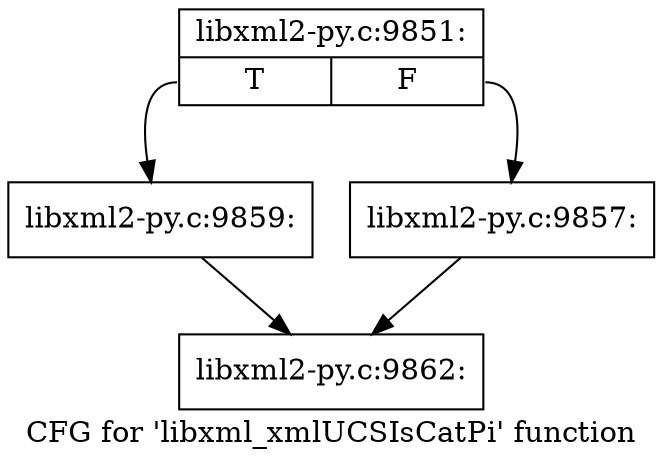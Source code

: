 digraph "CFG for 'libxml_xmlUCSIsCatPi' function" {
	label="CFG for 'libxml_xmlUCSIsCatPi' function";

	Node0x456faf0 [shape=record,label="{libxml2-py.c:9851:|{<s0>T|<s1>F}}"];
	Node0x456faf0:s0 -> Node0x4570b20;
	Node0x456faf0:s1 -> Node0x4570ad0;
	Node0x4570ad0 [shape=record,label="{libxml2-py.c:9857:}"];
	Node0x4570ad0 -> Node0x456f380;
	Node0x4570b20 [shape=record,label="{libxml2-py.c:9859:}"];
	Node0x4570b20 -> Node0x456f380;
	Node0x456f380 [shape=record,label="{libxml2-py.c:9862:}"];
}
